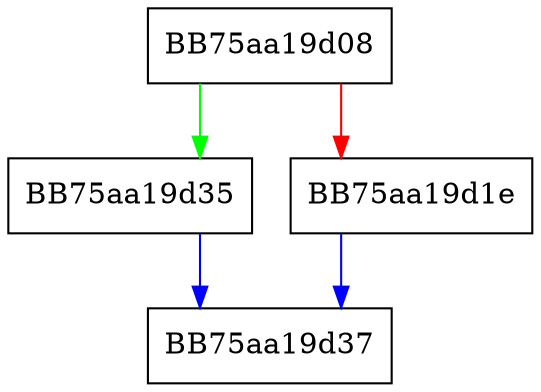 digraph GetLastInstructions {
  node [shape="box"];
  graph [splines=ortho];
  BB75aa19d08 -> BB75aa19d35 [color="green"];
  BB75aa19d08 -> BB75aa19d1e [color="red"];
  BB75aa19d1e -> BB75aa19d37 [color="blue"];
  BB75aa19d35 -> BB75aa19d37 [color="blue"];
}